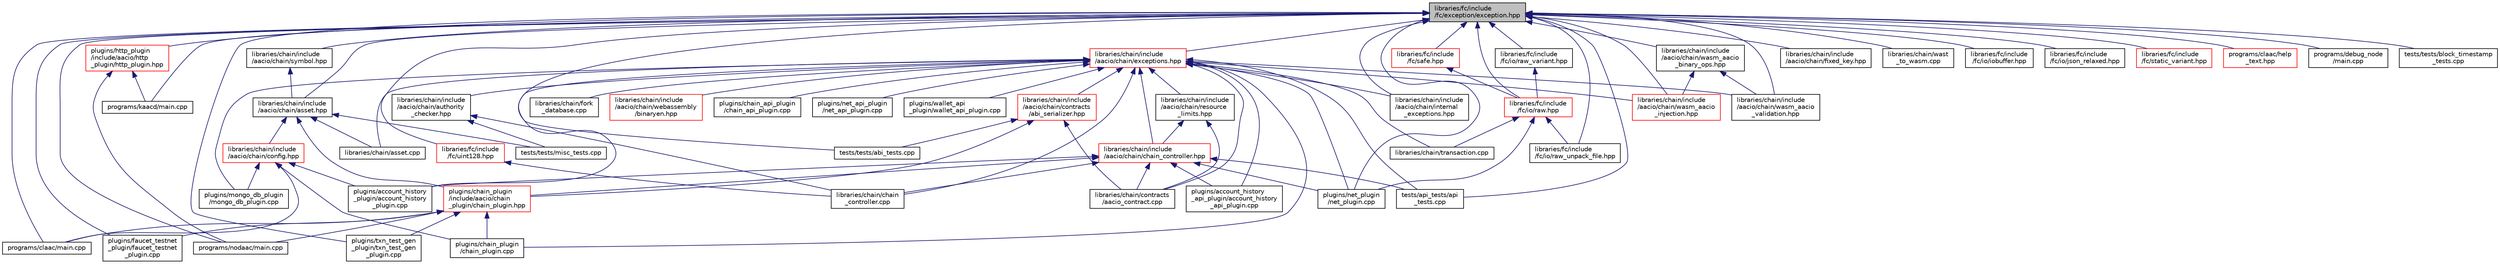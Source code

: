digraph "libraries/fc/include/fc/exception/exception.hpp"
{
  edge [fontname="Helvetica",fontsize="10",labelfontname="Helvetica",labelfontsize="10"];
  node [fontname="Helvetica",fontsize="10",shape=record];
  Node47 [label="libraries/fc/include\l/fc/exception/exception.hpp",height=0.2,width=0.4,color="black", fillcolor="grey75", style="filled", fontcolor="black"];
  Node47 -> Node48 [dir="back",color="midnightblue",fontsize="10",style="solid"];
  Node48 [label="libraries/chain/include\l/aacio/chain/asset.hpp",height=0.2,width=0.4,color="black", fillcolor="white", style="filled",URL="$libraries_2chain_2include_2aacio_2chain_2asset_8hpp.html"];
  Node48 -> Node49 [dir="back",color="midnightblue",fontsize="10",style="solid"];
  Node49 [label="libraries/chain/asset.cpp",height=0.2,width=0.4,color="black", fillcolor="white", style="filled",URL="$asset_8cpp.html"];
  Node48 -> Node50 [dir="back",color="midnightblue",fontsize="10",style="solid"];
  Node50 [label="libraries/chain/include\l/aacio/chain/config.hpp",height=0.2,width=0.4,color="red", fillcolor="white", style="filled",URL="$libraries_2chain_2include_2aacio_2chain_2config_8hpp.html"];
  Node50 -> Node70 [dir="back",color="midnightblue",fontsize="10",style="solid"];
  Node70 [label="plugins/account_history\l_plugin/account_history\l_plugin.cpp",height=0.2,width=0.4,color="black", fillcolor="white", style="filled",URL="$account__history__plugin_8cpp.html"];
  Node50 -> Node60 [dir="back",color="midnightblue",fontsize="10",style="solid"];
  Node60 [label="plugins/chain_plugin\l/chain_plugin.cpp",height=0.2,width=0.4,color="black", fillcolor="white", style="filled",URL="$chain__plugin_8cpp.html"];
  Node50 -> Node61 [dir="back",color="midnightblue",fontsize="10",style="solid"];
  Node61 [label="plugins/mongo_db_plugin\l/mongo_db_plugin.cpp",height=0.2,width=0.4,color="black", fillcolor="white", style="filled",URL="$mongo__db__plugin_8cpp.html"];
  Node50 -> Node86 [dir="back",color="midnightblue",fontsize="10",style="solid"];
  Node86 [label="programs/claac/main.cpp",height=0.2,width=0.4,color="black", fillcolor="white", style="filled",URL="$programs_2claac_2main_8cpp.html"];
  Node48 -> Node73 [dir="back",color="midnightblue",fontsize="10",style="solid"];
  Node73 [label="plugins/chain_plugin\l/include/aacio/chain\l_plugin/chain_plugin.hpp",height=0.2,width=0.4,color="red", fillcolor="white", style="filled",URL="$chain__plugin_8hpp.html"];
  Node73 -> Node60 [dir="back",color="midnightblue",fontsize="10",style="solid"];
  Node73 -> Node76 [dir="back",color="midnightblue",fontsize="10",style="solid"];
  Node76 [label="plugins/faucet_testnet\l_plugin/faucet_testnet\l_plugin.cpp",height=0.2,width=0.4,color="black", fillcolor="white", style="filled",URL="$faucet__testnet__plugin_8cpp.html"];
  Node73 -> Node85 [dir="back",color="midnightblue",fontsize="10",style="solid"];
  Node85 [label="plugins/txn_test_gen\l_plugin/txn_test_gen\l_plugin.cpp",height=0.2,width=0.4,color="black", fillcolor="white", style="filled",URL="$txn__test__gen__plugin_8cpp.html"];
  Node73 -> Node86 [dir="back",color="midnightblue",fontsize="10",style="solid"];
  Node73 -> Node83 [dir="back",color="midnightblue",fontsize="10",style="solid"];
  Node83 [label="programs/nodaac/main.cpp",height=0.2,width=0.4,color="black", fillcolor="white", style="filled",URL="$programs_2nodaac_2main_8cpp.html"];
  Node48 -> Node67 [dir="back",color="midnightblue",fontsize="10",style="solid"];
  Node67 [label="tests/tests/misc_tests.cpp",height=0.2,width=0.4,color="black", fillcolor="white", style="filled",URL="$misc__tests_8cpp.html"];
  Node47 -> Node114 [dir="back",color="midnightblue",fontsize="10",style="solid"];
  Node114 [label="libraries/chain/include\l/aacio/chain/exceptions.hpp",height=0.2,width=0.4,color="red", fillcolor="white", style="filled",URL="$exceptions_8hpp.html"];
  Node114 -> Node49 [dir="back",color="midnightblue",fontsize="10",style="solid"];
  Node114 -> Node57 [dir="back",color="midnightblue",fontsize="10",style="solid"];
  Node57 [label="libraries/chain/chain\l_controller.cpp",height=0.2,width=0.4,color="black", fillcolor="white", style="filled",URL="$chain__controller_8cpp.html"];
  Node114 -> Node55 [dir="back",color="midnightblue",fontsize="10",style="solid"];
  Node55 [label="libraries/chain/contracts\l/aacio_contract.cpp",height=0.2,width=0.4,color="black", fillcolor="white", style="filled",URL="$aacio__contract_8cpp.html"];
  Node114 -> Node112 [dir="back",color="midnightblue",fontsize="10",style="solid"];
  Node112 [label="libraries/chain/fork\l_database.cpp",height=0.2,width=0.4,color="black", fillcolor="white", style="filled",URL="$fork__database_8cpp.html"];
  Node114 -> Node87 [dir="back",color="midnightblue",fontsize="10",style="solid"];
  Node87 [label="libraries/chain/include\l/aacio/chain/authority\l_checker.hpp",height=0.2,width=0.4,color="black", fillcolor="white", style="filled",URL="$authority__checker_8hpp.html"];
  Node87 -> Node57 [dir="back",color="midnightblue",fontsize="10",style="solid"];
  Node87 -> Node67 [dir="back",color="midnightblue",fontsize="10",style="solid"];
  Node114 -> Node56 [dir="back",color="midnightblue",fontsize="10",style="solid"];
  Node56 [label="libraries/chain/include\l/aacio/chain/chain_controller.hpp",height=0.2,width=0.4,color="red", fillcolor="white", style="filled",URL="$chain__controller_8hpp.html"];
  Node56 -> Node57 [dir="back",color="midnightblue",fontsize="10",style="solid"];
  Node56 -> Node55 [dir="back",color="midnightblue",fontsize="10",style="solid"];
  Node56 -> Node69 [dir="back",color="midnightblue",fontsize="10",style="solid"];
  Node69 [label="plugins/account_history\l_api_plugin/account_history\l_api_plugin.cpp",height=0.2,width=0.4,color="black", fillcolor="white", style="filled",URL="$account__history__api__plugin_8cpp.html"];
  Node56 -> Node70 [dir="back",color="midnightblue",fontsize="10",style="solid"];
  Node56 -> Node73 [dir="back",color="midnightblue",fontsize="10",style="solid"];
  Node56 -> Node81 [dir="back",color="midnightblue",fontsize="10",style="solid"];
  Node81 [label="plugins/net_plugin\l/net_plugin.cpp",height=0.2,width=0.4,color="black", fillcolor="white", style="filled",URL="$net__plugin_8cpp.html"];
  Node56 -> Node65 [dir="back",color="midnightblue",fontsize="10",style="solid"];
  Node65 [label="tests/api_tests/api\l_tests.cpp",height=0.2,width=0.4,color="black", fillcolor="white", style="filled",URL="$api__tests_8cpp.html"];
  Node114 -> Node90 [dir="back",color="midnightblue",fontsize="10",style="solid"];
  Node90 [label="libraries/chain/include\l/aacio/chain/contracts\l/abi_serializer.hpp",height=0.2,width=0.4,color="red", fillcolor="white", style="filled",URL="$abi__serializer_8hpp.html"];
  Node90 -> Node55 [dir="back",color="midnightblue",fontsize="10",style="solid"];
  Node90 -> Node73 [dir="back",color="midnightblue",fontsize="10",style="solid"];
  Node90 -> Node62 [dir="back",color="midnightblue",fontsize="10",style="solid"];
  Node62 [label="tests/tests/abi_tests.cpp",height=0.2,width=0.4,color="black", fillcolor="white", style="filled",URL="$abi__tests_8cpp.html"];
  Node114 -> Node115 [dir="back",color="midnightblue",fontsize="10",style="solid"];
  Node115 [label="libraries/chain/include\l/aacio/chain/internal\l_exceptions.hpp",height=0.2,width=0.4,color="black", fillcolor="white", style="filled",URL="$internal__exceptions_8hpp.html"];
  Node114 -> Node116 [dir="back",color="midnightblue",fontsize="10",style="solid"];
  Node116 [label="libraries/chain/include\l/aacio/chain/resource\l_limits.hpp",height=0.2,width=0.4,color="black", fillcolor="white", style="filled",URL="$resource__limits_8hpp_source.html"];
  Node116 -> Node55 [dir="back",color="midnightblue",fontsize="10",style="solid"];
  Node116 -> Node56 [dir="back",color="midnightblue",fontsize="10",style="solid"];
  Node114 -> Node117 [dir="back",color="midnightblue",fontsize="10",style="solid"];
  Node117 [label="libraries/chain/include\l/aacio/chain/wasm_aacio\l_injection.hpp",height=0.2,width=0.4,color="red", fillcolor="white", style="filled",URL="$wasm__aacio__injection_8hpp_source.html"];
  Node114 -> Node119 [dir="back",color="midnightblue",fontsize="10",style="solid"];
  Node119 [label="libraries/chain/include\l/aacio/chain/wasm_aacio\l_validation.hpp",height=0.2,width=0.4,color="black", fillcolor="white", style="filled",URL="$wasm__aacio__validation_8hpp_source.html"];
  Node114 -> Node120 [dir="back",color="midnightblue",fontsize="10",style="solid"];
  Node120 [label="libraries/chain/include\l/aacio/chain/webassembly\l/binaryen.hpp",height=0.2,width=0.4,color="red", fillcolor="white", style="filled",URL="$binaryen_8hpp_source.html"];
  Node114 -> Node121 [dir="back",color="midnightblue",fontsize="10",style="solid"];
  Node121 [label="libraries/chain/transaction.cpp",height=0.2,width=0.4,color="black", fillcolor="white", style="filled",URL="$transaction_8cpp.html"];
  Node114 -> Node69 [dir="back",color="midnightblue",fontsize="10",style="solid"];
  Node114 -> Node70 [dir="back",color="midnightblue",fontsize="10",style="solid"];
  Node114 -> Node72 [dir="back",color="midnightblue",fontsize="10",style="solid"];
  Node72 [label="plugins/chain_api_plugin\l/chain_api_plugin.cpp",height=0.2,width=0.4,color="black", fillcolor="white", style="filled",URL="$chain__api__plugin_8cpp.html"];
  Node114 -> Node60 [dir="back",color="midnightblue",fontsize="10",style="solid"];
  Node114 -> Node61 [dir="back",color="midnightblue",fontsize="10",style="solid"];
  Node114 -> Node80 [dir="back",color="midnightblue",fontsize="10",style="solid"];
  Node80 [label="plugins/net_api_plugin\l/net_api_plugin.cpp",height=0.2,width=0.4,color="black", fillcolor="white", style="filled",URL="$net__api__plugin_8cpp.html"];
  Node114 -> Node81 [dir="back",color="midnightblue",fontsize="10",style="solid"];
  Node114 -> Node97 [dir="back",color="midnightblue",fontsize="10",style="solid"];
  Node97 [label="plugins/wallet_api\l_plugin/wallet_api_plugin.cpp",height=0.2,width=0.4,color="black", fillcolor="white", style="filled",URL="$wallet__api__plugin_8cpp.html"];
  Node114 -> Node65 [dir="back",color="midnightblue",fontsize="10",style="solid"];
  Node47 -> Node138 [dir="back",color="midnightblue",fontsize="10",style="solid"];
  Node138 [label="libraries/chain/include\l/aacio/chain/fixed_key.hpp",height=0.2,width=0.4,color="black", fillcolor="white", style="filled",URL="$libraries_2chain_2include_2aacio_2chain_2fixed__key_8hpp.html"];
  Node47 -> Node115 [dir="back",color="midnightblue",fontsize="10",style="solid"];
  Node47 -> Node139 [dir="back",color="midnightblue",fontsize="10",style="solid"];
  Node139 [label="libraries/chain/include\l/aacio/chain/symbol.hpp",height=0.2,width=0.4,color="black", fillcolor="white", style="filled",URL="$symbol_8hpp.html"];
  Node139 -> Node48 [dir="back",color="midnightblue",fontsize="10",style="solid"];
  Node47 -> Node140 [dir="back",color="midnightblue",fontsize="10",style="solid"];
  Node140 [label="libraries/chain/include\l/aacio/chain/wasm_aacio\l_binary_ops.hpp",height=0.2,width=0.4,color="black", fillcolor="white", style="filled",URL="$wasm__aacio__binary__ops_8hpp_source.html"];
  Node140 -> Node117 [dir="back",color="midnightblue",fontsize="10",style="solid"];
  Node140 -> Node119 [dir="back",color="midnightblue",fontsize="10",style="solid"];
  Node47 -> Node117 [dir="back",color="midnightblue",fontsize="10",style="solid"];
  Node47 -> Node119 [dir="back",color="midnightblue",fontsize="10",style="solid"];
  Node47 -> Node141 [dir="back",color="midnightblue",fontsize="10",style="solid"];
  Node141 [label="libraries/chain/wast\l_to_wasm.cpp",height=0.2,width=0.4,color="black", fillcolor="white", style="filled",URL="$wast__to__wasm_8cpp.html"];
  Node47 -> Node142 [dir="back",color="midnightblue",fontsize="10",style="solid"];
  Node142 [label="libraries/fc/include\l/fc/io/iobuffer.hpp",height=0.2,width=0.4,color="black", fillcolor="white", style="filled",URL="$iobuffer_8hpp_source.html"];
  Node47 -> Node143 [dir="back",color="midnightblue",fontsize="10",style="solid"];
  Node143 [label="libraries/fc/include\l/fc/io/json_relaxed.hpp",height=0.2,width=0.4,color="black", fillcolor="white", style="filled",URL="$json__relaxed_8hpp_source.html"];
  Node47 -> Node144 [dir="back",color="midnightblue",fontsize="10",style="solid"];
  Node144 [label="libraries/fc/include\l/fc/io/raw.hpp",height=0.2,width=0.4,color="red", fillcolor="white", style="filled",URL="$raw_8hpp_source.html"];
  Node144 -> Node121 [dir="back",color="midnightblue",fontsize="10",style="solid"];
  Node144 -> Node176 [dir="back",color="midnightblue",fontsize="10",style="solid"];
  Node176 [label="libraries/fc/include\l/fc/io/raw_unpack_file.hpp",height=0.2,width=0.4,color="black", fillcolor="white", style="filled",URL="$raw__unpack__file_8hpp_source.html"];
  Node144 -> Node81 [dir="back",color="midnightblue",fontsize="10",style="solid"];
  Node47 -> Node176 [dir="back",color="midnightblue",fontsize="10",style="solid"];
  Node47 -> Node180 [dir="back",color="midnightblue",fontsize="10",style="solid"];
  Node180 [label="libraries/fc/include\l/fc/io/raw_variant.hpp",height=0.2,width=0.4,color="black", fillcolor="white", style="filled",URL="$raw__variant_8hpp_source.html"];
  Node180 -> Node144 [dir="back",color="midnightblue",fontsize="10",style="solid"];
  Node47 -> Node181 [dir="back",color="midnightblue",fontsize="10",style="solid"];
  Node181 [label="libraries/fc/include\l/fc/safe.hpp",height=0.2,width=0.4,color="red", fillcolor="white", style="filled",URL="$safe_8hpp_source.html"];
  Node181 -> Node144 [dir="back",color="midnightblue",fontsize="10",style="solid"];
  Node47 -> Node198 [dir="back",color="midnightblue",fontsize="10",style="solid"];
  Node198 [label="libraries/fc/include\l/fc/static_variant.hpp",height=0.2,width=0.4,color="red", fillcolor="white", style="filled",URL="$static__variant_8hpp_source.html"];
  Node47 -> Node199 [dir="back",color="midnightblue",fontsize="10",style="solid"];
  Node199 [label="libraries/fc/include\l/fc/uint128.hpp",height=0.2,width=0.4,color="red", fillcolor="white", style="filled",URL="$uint128_8hpp_source.html"];
  Node199 -> Node57 [dir="back",color="midnightblue",fontsize="10",style="solid"];
  Node47 -> Node76 [dir="back",color="midnightblue",fontsize="10",style="solid"];
  Node47 -> Node201 [dir="back",color="midnightblue",fontsize="10",style="solid"];
  Node201 [label="plugins/http_plugin\l/include/aacio/http\l_plugin/http_plugin.hpp",height=0.2,width=0.4,color="red", fillcolor="white", style="filled",URL="$http__plugin_8hpp.html"];
  Node201 -> Node98 [dir="back",color="midnightblue",fontsize="10",style="solid"];
  Node98 [label="programs/kaacd/main.cpp",height=0.2,width=0.4,color="black", fillcolor="white", style="filled",URL="$programs_2kaacd_2main_8cpp.html"];
  Node201 -> Node83 [dir="back",color="midnightblue",fontsize="10",style="solid"];
  Node47 -> Node81 [dir="back",color="midnightblue",fontsize="10",style="solid"];
  Node47 -> Node85 [dir="back",color="midnightblue",fontsize="10",style="solid"];
  Node47 -> Node204 [dir="back",color="midnightblue",fontsize="10",style="solid"];
  Node204 [label="programs/claac/help\l_text.hpp",height=0.2,width=0.4,color="red", fillcolor="white", style="filled",URL="$help__text_8hpp.html"];
  Node47 -> Node86 [dir="back",color="midnightblue",fontsize="10",style="solid"];
  Node47 -> Node206 [dir="back",color="midnightblue",fontsize="10",style="solid"];
  Node206 [label="programs/debug_node\l/main.cpp",height=0.2,width=0.4,color="black", fillcolor="white", style="filled",URL="$programs_2debug__node_2main_8cpp.html"];
  Node47 -> Node98 [dir="back",color="midnightblue",fontsize="10",style="solid"];
  Node47 -> Node83 [dir="back",color="midnightblue",fontsize="10",style="solid"];
  Node47 -> Node65 [dir="back",color="midnightblue",fontsize="10",style="solid"];
  Node47 -> Node62 [dir="back",color="midnightblue",fontsize="10",style="solid"];
  Node47 -> Node207 [dir="back",color="midnightblue",fontsize="10",style="solid"];
  Node207 [label="tests/tests/block_timestamp\l_tests.cpp",height=0.2,width=0.4,color="black", fillcolor="white", style="filled",URL="$block__timestamp__tests_8cpp.html"];
}
